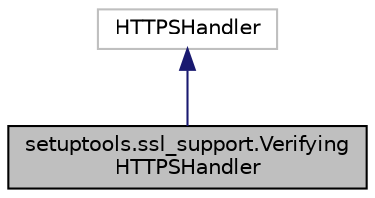 digraph "setuptools.ssl_support.VerifyingHTTPSHandler"
{
 // LATEX_PDF_SIZE
  edge [fontname="Helvetica",fontsize="10",labelfontname="Helvetica",labelfontsize="10"];
  node [fontname="Helvetica",fontsize="10",shape=record];
  Node1 [label="setuptools.ssl_support.Verifying\lHTTPSHandler",height=0.2,width=0.4,color="black", fillcolor="grey75", style="filled", fontcolor="black",tooltip=" "];
  Node2 -> Node1 [dir="back",color="midnightblue",fontsize="10",style="solid"];
  Node2 [label="HTTPSHandler",height=0.2,width=0.4,color="grey75", fillcolor="white", style="filled",tooltip=" "];
}
